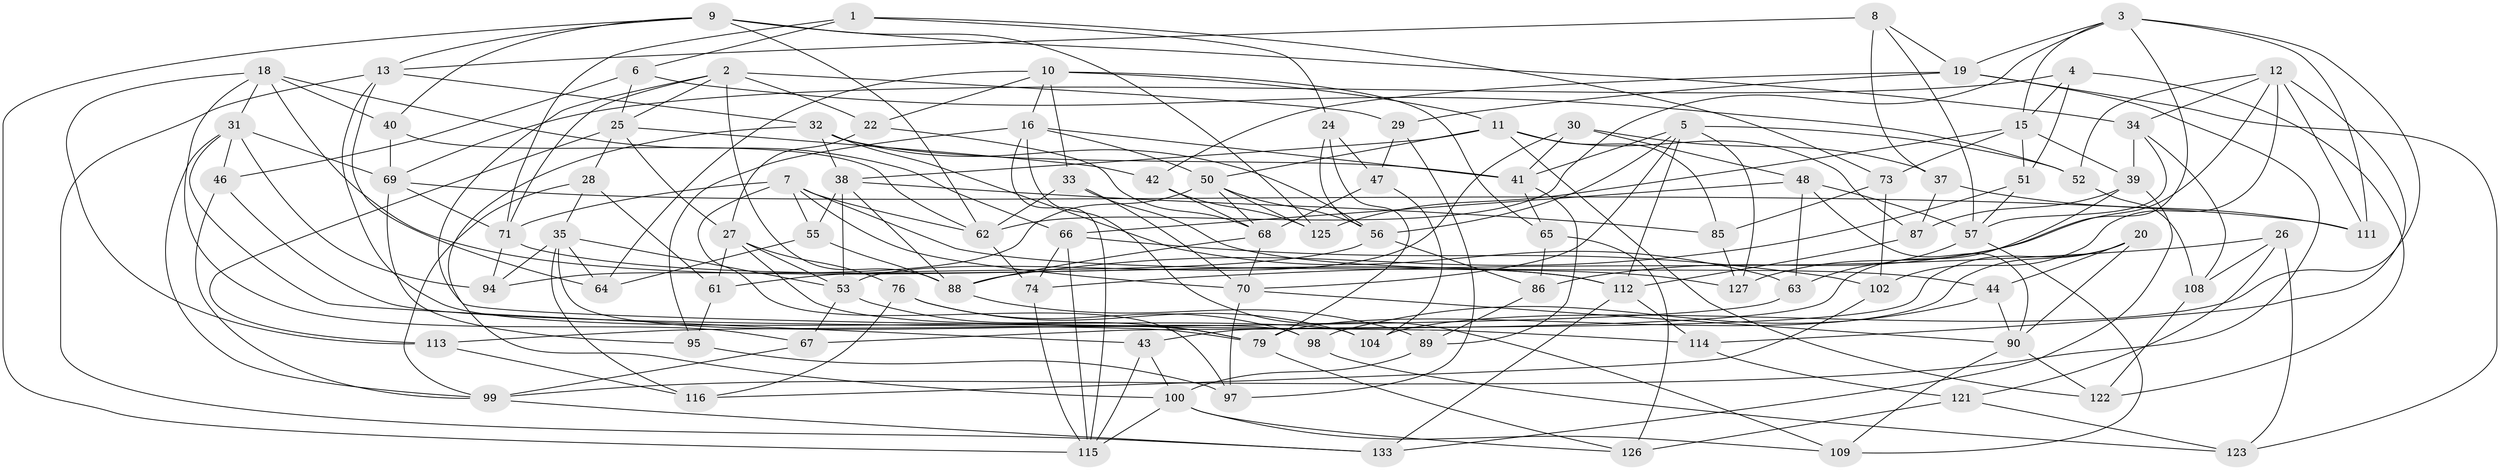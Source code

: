 // Generated by graph-tools (version 1.1) at 2025/24/03/03/25 07:24:27]
// undirected, 93 vertices, 224 edges
graph export_dot {
graph [start="1"]
  node [color=gray90,style=filled];
  1;
  2 [super="+21"];
  3 [super="+78"];
  4;
  5 [super="+17"];
  6;
  7 [super="+96"];
  8;
  9 [super="+117"];
  10 [super="+93"];
  11 [super="+23"];
  12 [super="+60"];
  13 [super="+14"];
  15 [super="+75"];
  16 [super="+59"];
  18 [super="+84"];
  19 [super="+83"];
  20;
  22;
  24;
  25 [super="+77"];
  26;
  27 [super="+72"];
  28;
  29;
  30;
  31 [super="+45"];
  32 [super="+49"];
  33;
  34 [super="+36"];
  35 [super="+80"];
  37;
  38 [super="+129"];
  39 [super="+82"];
  40;
  41 [super="+58"];
  42;
  43;
  44;
  46;
  47;
  48 [super="+92"];
  50 [super="+110"];
  51;
  52;
  53 [super="+54"];
  55;
  56 [super="+101"];
  57 [super="+131"];
  61;
  62 [super="+130"];
  63;
  64;
  65;
  66 [super="+91"];
  67;
  68 [super="+105"];
  69 [super="+120"];
  70 [super="+118"];
  71 [super="+128"];
  73;
  74;
  76;
  79 [super="+81"];
  85;
  86;
  87;
  88 [super="+106"];
  89;
  90 [super="+107"];
  94;
  95;
  97;
  98;
  99 [super="+103"];
  100 [super="+132"];
  102;
  104;
  108;
  109;
  111;
  112 [super="+124"];
  113;
  114;
  115 [super="+119"];
  116;
  121;
  122;
  123;
  125;
  126;
  127;
  133;
  1 -- 6;
  1 -- 24;
  1 -- 73;
  1 -- 71;
  2 -- 88;
  2 -- 29;
  2 -- 22;
  2 -- 114;
  2 -- 25;
  2 -- 71;
  3 -- 62;
  3 -- 111;
  3 -- 19;
  3 -- 104;
  3 -- 127;
  3 -- 15;
  4 -- 122;
  4 -- 51;
  4 -- 69;
  4 -- 15;
  5 -- 52;
  5 -- 70;
  5 -- 112;
  5 -- 56;
  5 -- 127;
  5 -- 41;
  6 -- 46;
  6 -- 52;
  6 -- 25;
  7 -- 97;
  7 -- 127;
  7 -- 70;
  7 -- 71;
  7 -- 55;
  7 -- 62;
  8 -- 19;
  8 -- 37;
  8 -- 57;
  8 -- 13;
  9 -- 125;
  9 -- 40;
  9 -- 115;
  9 -- 62;
  9 -- 13;
  9 -- 34;
  10 -- 22;
  10 -- 64;
  10 -- 16;
  10 -- 65;
  10 -- 33;
  10 -- 11;
  11 -- 50;
  11 -- 85;
  11 -- 122;
  11 -- 38;
  11 -- 87;
  12 -- 102;
  12 -- 111;
  12 -- 86;
  12 -- 34;
  12 -- 52;
  12 -- 114;
  13 -- 133;
  13 -- 104;
  13 -- 64;
  13 -- 32;
  15 -- 125;
  15 -- 73;
  15 -- 51;
  15 -- 39;
  16 -- 95;
  16 -- 115;
  16 -- 50;
  16 -- 109;
  16 -- 41;
  18 -- 40;
  18 -- 31;
  18 -- 67;
  18 -- 112;
  18 -- 113;
  18 -- 66;
  19 -- 99;
  19 -- 123;
  19 -- 42;
  19 -- 29;
  20 -- 90;
  20 -- 43;
  20 -- 44;
  20 -- 79;
  22 -- 27;
  22 -- 68;
  24 -- 79;
  24 -- 47;
  24 -- 56;
  25 -- 42;
  25 -- 28;
  25 -- 113;
  25 -- 27;
  26 -- 74;
  26 -- 123;
  26 -- 108;
  26 -- 121;
  27 -- 61;
  27 -- 76;
  27 -- 53;
  27 -- 79;
  28 -- 61;
  28 -- 35;
  28 -- 99;
  29 -- 47;
  29 -- 97;
  30 -- 48;
  30 -- 41;
  30 -- 37;
  30 -- 53;
  31 -- 94;
  31 -- 69;
  31 -- 43;
  31 -- 46;
  31 -- 99;
  32 -- 56;
  32 -- 38;
  32 -- 63;
  32 -- 41;
  32 -- 100;
  33 -- 62;
  33 -- 44;
  33 -- 70;
  34 -- 108;
  34 -- 39 [weight=2];
  34 -- 57;
  35 -- 116;
  35 -- 64;
  35 -- 94;
  35 -- 98;
  35 -- 53;
  37 -- 111;
  37 -- 87;
  38 -- 88;
  38 -- 85;
  38 -- 53;
  38 -- 55;
  39 -- 87;
  39 -- 67;
  39 -- 133;
  40 -- 69;
  40 -- 62;
  41 -- 89;
  41 -- 65;
  42 -- 68;
  42 -- 125;
  43 -- 100;
  43 -- 115;
  44 -- 98;
  44 -- 90;
  46 -- 79;
  46 -- 99;
  47 -- 104;
  47 -- 68;
  48 -- 63;
  48 -- 90;
  48 -- 66 [weight=2];
  48 -- 57;
  50 -- 125;
  50 -- 94;
  50 -- 56;
  50 -- 68;
  51 -- 57;
  51 -- 88;
  52 -- 108;
  53 -- 67;
  53 -- 79;
  55 -- 64;
  55 -- 88;
  56 -- 86;
  56 -- 61;
  57 -- 109;
  57 -- 63;
  61 -- 95;
  62 -- 74;
  63 -- 113;
  65 -- 86;
  65 -- 126;
  66 -- 74;
  66 -- 102;
  66 -- 115;
  67 -- 99;
  68 -- 70;
  68 -- 88;
  69 -- 95;
  69 -- 111;
  69 -- 71;
  70 -- 97;
  70 -- 90;
  71 -- 94;
  71 -- 112;
  73 -- 85;
  73 -- 102;
  74 -- 115;
  76 -- 104;
  76 -- 116;
  76 -- 98;
  79 -- 126;
  85 -- 127;
  86 -- 89;
  87 -- 112;
  88 -- 89;
  89 -- 100;
  90 -- 122;
  90 -- 109;
  95 -- 97;
  98 -- 123;
  99 -- 133;
  100 -- 115;
  100 -- 109;
  100 -- 126;
  102 -- 116;
  108 -- 122;
  112 -- 114;
  112 -- 133;
  113 -- 116;
  114 -- 121;
  121 -- 123;
  121 -- 126;
}
